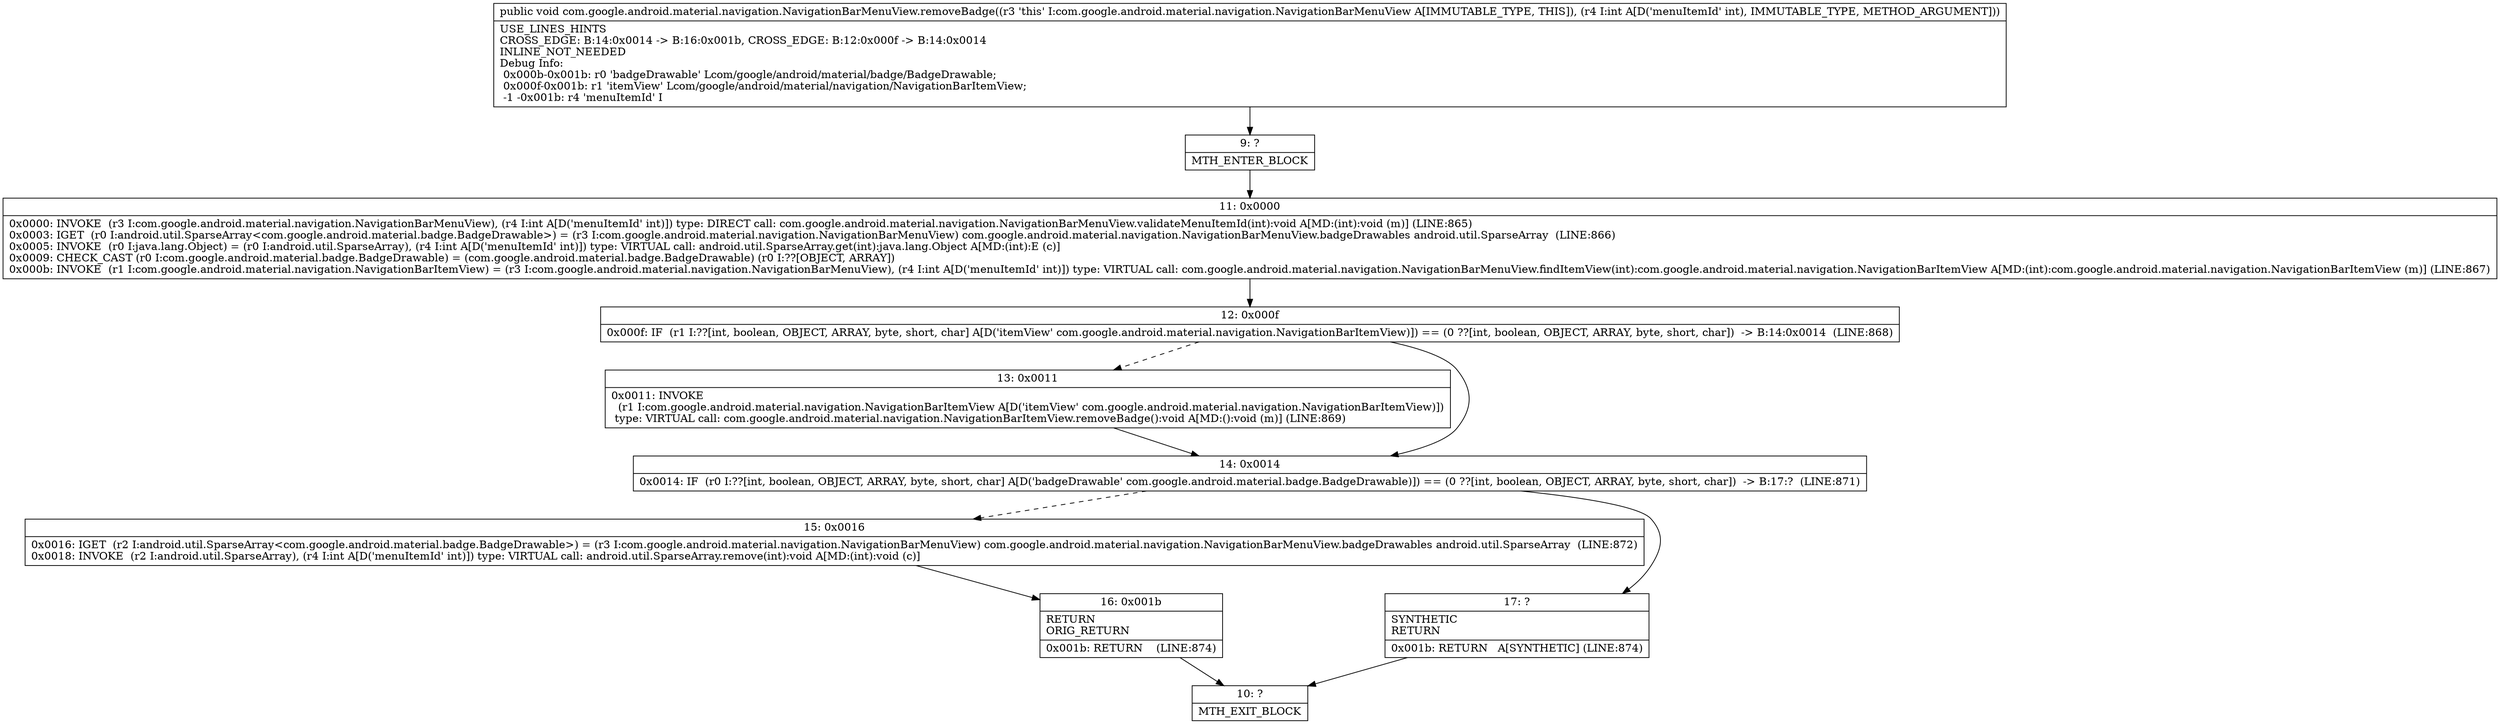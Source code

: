 digraph "CFG forcom.google.android.material.navigation.NavigationBarMenuView.removeBadge(I)V" {
Node_9 [shape=record,label="{9\:\ ?|MTH_ENTER_BLOCK\l}"];
Node_11 [shape=record,label="{11\:\ 0x0000|0x0000: INVOKE  (r3 I:com.google.android.material.navigation.NavigationBarMenuView), (r4 I:int A[D('menuItemId' int)]) type: DIRECT call: com.google.android.material.navigation.NavigationBarMenuView.validateMenuItemId(int):void A[MD:(int):void (m)] (LINE:865)\l0x0003: IGET  (r0 I:android.util.SparseArray\<com.google.android.material.badge.BadgeDrawable\>) = (r3 I:com.google.android.material.navigation.NavigationBarMenuView) com.google.android.material.navigation.NavigationBarMenuView.badgeDrawables android.util.SparseArray  (LINE:866)\l0x0005: INVOKE  (r0 I:java.lang.Object) = (r0 I:android.util.SparseArray), (r4 I:int A[D('menuItemId' int)]) type: VIRTUAL call: android.util.SparseArray.get(int):java.lang.Object A[MD:(int):E (c)]\l0x0009: CHECK_CAST (r0 I:com.google.android.material.badge.BadgeDrawable) = (com.google.android.material.badge.BadgeDrawable) (r0 I:??[OBJECT, ARRAY]) \l0x000b: INVOKE  (r1 I:com.google.android.material.navigation.NavigationBarItemView) = (r3 I:com.google.android.material.navigation.NavigationBarMenuView), (r4 I:int A[D('menuItemId' int)]) type: VIRTUAL call: com.google.android.material.navigation.NavigationBarMenuView.findItemView(int):com.google.android.material.navigation.NavigationBarItemView A[MD:(int):com.google.android.material.navigation.NavigationBarItemView (m)] (LINE:867)\l}"];
Node_12 [shape=record,label="{12\:\ 0x000f|0x000f: IF  (r1 I:??[int, boolean, OBJECT, ARRAY, byte, short, char] A[D('itemView' com.google.android.material.navigation.NavigationBarItemView)]) == (0 ??[int, boolean, OBJECT, ARRAY, byte, short, char])  \-\> B:14:0x0014  (LINE:868)\l}"];
Node_13 [shape=record,label="{13\:\ 0x0011|0x0011: INVOKE  \l  (r1 I:com.google.android.material.navigation.NavigationBarItemView A[D('itemView' com.google.android.material.navigation.NavigationBarItemView)])\l type: VIRTUAL call: com.google.android.material.navigation.NavigationBarItemView.removeBadge():void A[MD:():void (m)] (LINE:869)\l}"];
Node_14 [shape=record,label="{14\:\ 0x0014|0x0014: IF  (r0 I:??[int, boolean, OBJECT, ARRAY, byte, short, char] A[D('badgeDrawable' com.google.android.material.badge.BadgeDrawable)]) == (0 ??[int, boolean, OBJECT, ARRAY, byte, short, char])  \-\> B:17:?  (LINE:871)\l}"];
Node_15 [shape=record,label="{15\:\ 0x0016|0x0016: IGET  (r2 I:android.util.SparseArray\<com.google.android.material.badge.BadgeDrawable\>) = (r3 I:com.google.android.material.navigation.NavigationBarMenuView) com.google.android.material.navigation.NavigationBarMenuView.badgeDrawables android.util.SparseArray  (LINE:872)\l0x0018: INVOKE  (r2 I:android.util.SparseArray), (r4 I:int A[D('menuItemId' int)]) type: VIRTUAL call: android.util.SparseArray.remove(int):void A[MD:(int):void (c)]\l}"];
Node_16 [shape=record,label="{16\:\ 0x001b|RETURN\lORIG_RETURN\l|0x001b: RETURN    (LINE:874)\l}"];
Node_10 [shape=record,label="{10\:\ ?|MTH_EXIT_BLOCK\l}"];
Node_17 [shape=record,label="{17\:\ ?|SYNTHETIC\lRETURN\l|0x001b: RETURN   A[SYNTHETIC] (LINE:874)\l}"];
MethodNode[shape=record,label="{public void com.google.android.material.navigation.NavigationBarMenuView.removeBadge((r3 'this' I:com.google.android.material.navigation.NavigationBarMenuView A[IMMUTABLE_TYPE, THIS]), (r4 I:int A[D('menuItemId' int), IMMUTABLE_TYPE, METHOD_ARGUMENT]))  | USE_LINES_HINTS\lCROSS_EDGE: B:14:0x0014 \-\> B:16:0x001b, CROSS_EDGE: B:12:0x000f \-\> B:14:0x0014\lINLINE_NOT_NEEDED\lDebug Info:\l  0x000b\-0x001b: r0 'badgeDrawable' Lcom\/google\/android\/material\/badge\/BadgeDrawable;\l  0x000f\-0x001b: r1 'itemView' Lcom\/google\/android\/material\/navigation\/NavigationBarItemView;\l  \-1 \-0x001b: r4 'menuItemId' I\l}"];
MethodNode -> Node_9;Node_9 -> Node_11;
Node_11 -> Node_12;
Node_12 -> Node_13[style=dashed];
Node_12 -> Node_14;
Node_13 -> Node_14;
Node_14 -> Node_15[style=dashed];
Node_14 -> Node_17;
Node_15 -> Node_16;
Node_16 -> Node_10;
Node_17 -> Node_10;
}

